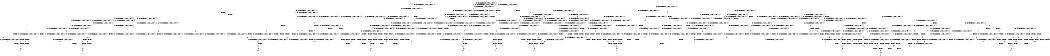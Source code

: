 digraph BCG {
size = "7, 10.5";
center = TRUE;
node [shape = circle];
0 [peripheries = 2];
0 -> 1 [label = "EX !0 !ATOMIC_EXCH_BRANCH (1, +0, TRUE, +0, 3, TRUE) !{0, 1, 2}"];
0 -> 2 [label = "EX !2 !ATOMIC_EXCH_BRANCH (1, +1, TRUE, +0, 2, TRUE) !{0, 1, 2}"];
0 -> 3 [label = "EX !1 !ATOMIC_EXCH_BRANCH (1, +0, TRUE, +0, 1, TRUE) !{0, 1, 2}"];
0 -> 4 [label = "EX !0 !ATOMIC_EXCH_BRANCH (1, +0, TRUE, +0, 3, TRUE) !{0, 1, 2}"];
1 -> 5 [label = "EX !2 !ATOMIC_EXCH_BRANCH (1, +1, TRUE, +0, 2, TRUE) !{0, 1, 2}"];
1 -> 6 [label = "EX !1 !ATOMIC_EXCH_BRANCH (1, +0, TRUE, +0, 1, TRUE) !{0, 1, 2}"];
1 -> 7 [label = "TERMINATE !0"];
2 -> 8 [label = "EX !0 !ATOMIC_EXCH_BRANCH (1, +0, TRUE, +0, 3, FALSE) !{0, 1, 2}"];
2 -> 9 [label = "EX !1 !ATOMIC_EXCH_BRANCH (1, +0, TRUE, +0, 1, FALSE) !{0, 1, 2}"];
2 -> 10 [label = "TERMINATE !2"];
2 -> 11 [label = "EX !0 !ATOMIC_EXCH_BRANCH (1, +0, TRUE, +0, 3, FALSE) !{0, 1, 2}"];
3 -> 3 [label = "EX !1 !ATOMIC_EXCH_BRANCH (1, +0, TRUE, +0, 1, TRUE) !{0, 1, 2}"];
3 -> 6 [label = "EX !0 !ATOMIC_EXCH_BRANCH (1, +0, TRUE, +0, 3, TRUE) !{0, 1, 2}"];
3 -> 12 [label = "EX !2 !ATOMIC_EXCH_BRANCH (1, +1, TRUE, +0, 2, TRUE) !{0, 1, 2}"];
3 -> 13 [label = "EX !0 !ATOMIC_EXCH_BRANCH (1, +0, TRUE, +0, 3, TRUE) !{0, 1, 2}"];
4 -> 14 [label = "EX !1 !ATOMIC_EXCH_BRANCH (1, +0, TRUE, +0, 1, TRUE) !{0, 1, 2}"];
4 -> 15 [label = "EX !2 !ATOMIC_EXCH_BRANCH (1, +1, TRUE, +0, 2, TRUE) !{0, 1, 2}"];
4 -> 13 [label = "EX !1 !ATOMIC_EXCH_BRANCH (1, +0, TRUE, +0, 1, TRUE) !{0, 1, 2}"];
4 -> 16 [label = "TERMINATE !0"];
5 -> 17 [label = "EX !1 !ATOMIC_EXCH_BRANCH (1, +0, TRUE, +0, 1, FALSE) !{0, 1, 2}"];
5 -> 18 [label = "TERMINATE !0"];
5 -> 19 [label = "TERMINATE !2"];
6 -> 6 [label = "EX !1 !ATOMIC_EXCH_BRANCH (1, +0, TRUE, +0, 1, TRUE) !{0, 1, 2}"];
6 -> 20 [label = "EX !2 !ATOMIC_EXCH_BRANCH (1, +1, TRUE, +0, 2, TRUE) !{0, 1, 2}"];
6 -> 21 [label = "TERMINATE !0"];
7 -> 22 [label = "EX !2 !ATOMIC_EXCH_BRANCH (1, +1, TRUE, +0, 2, TRUE) !{1, 2}"];
7 -> 23 [label = "EX !1 !ATOMIC_EXCH_BRANCH (1, +0, TRUE, +0, 1, TRUE) !{1, 2}"];
7 -> 24 [label = "EX !1 !ATOMIC_EXCH_BRANCH (1, +0, TRUE, +0, 1, TRUE) !{1, 2}"];
8 -> 5 [label = "EX !0 !ATOMIC_EXCH_BRANCH (1, +1, TRUE, +0, 3, TRUE) !{0, 1, 2}"];
8 -> 25 [label = "EX !1 !ATOMIC_EXCH_BRANCH (1, +0, TRUE, +0, 1, TRUE) !{0, 1, 2}"];
8 -> 26 [label = "TERMINATE !2"];
8 -> 15 [label = "EX !0 !ATOMIC_EXCH_BRANCH (1, +1, TRUE, +0, 3, TRUE) !{0, 1, 2}"];
9 -> 27 [label = "EX !0 !ATOMIC_EXCH_BRANCH (1, +0, TRUE, +0, 3, TRUE) !{0, 1, 2}"];
9 -> 28 [label = "TERMINATE !2"];
9 -> 29 [label = "TERMINATE !1"];
9 -> 30 [label = "EX !0 !ATOMIC_EXCH_BRANCH (1, +0, TRUE, +0, 3, TRUE) !{0, 1, 2}"];
10 -> 31 [label = "EX !0 !ATOMIC_EXCH_BRANCH (1, +0, TRUE, +0, 3, FALSE) !{0, 1}"];
10 -> 32 [label = "EX !1 !ATOMIC_EXCH_BRANCH (1, +0, TRUE, +0, 1, FALSE) !{0, 1}"];
10 -> 33 [label = "EX !0 !ATOMIC_EXCH_BRANCH (1, +0, TRUE, +0, 3, FALSE) !{0, 1}"];
11 -> 34 [label = "EX !1 !ATOMIC_EXCH_BRANCH (1, +0, TRUE, +0, 1, TRUE) !{0, 1, 2}"];
11 -> 15 [label = "EX !0 !ATOMIC_EXCH_BRANCH (1, +1, TRUE, +0, 3, TRUE) !{0, 1, 2}"];
11 -> 35 [label = "EX !1 !ATOMIC_EXCH_BRANCH (1, +0, TRUE, +0, 1, TRUE) !{0, 1, 2}"];
11 -> 36 [label = "TERMINATE !2"];
12 -> 9 [label = "EX !1 !ATOMIC_EXCH_BRANCH (1, +0, TRUE, +0, 1, FALSE) !{0, 1, 2}"];
12 -> 37 [label = "EX !0 !ATOMIC_EXCH_BRANCH (1, +0, TRUE, +0, 3, FALSE) !{0, 1, 2}"];
12 -> 38 [label = "TERMINATE !2"];
12 -> 39 [label = "EX !0 !ATOMIC_EXCH_BRANCH (1, +0, TRUE, +0, 3, FALSE) !{0, 1, 2}"];
13 -> 14 [label = "EX !1 !ATOMIC_EXCH_BRANCH (1, +0, TRUE, +0, 1, TRUE) !{0, 1, 2}"];
13 -> 13 [label = "EX !1 !ATOMIC_EXCH_BRANCH (1, +0, TRUE, +0, 1, TRUE) !{0, 1, 2}"];
13 -> 40 [label = "EX !2 !ATOMIC_EXCH_BRANCH (1, +1, TRUE, +0, 2, TRUE) !{0, 1, 2}"];
13 -> 41 [label = "TERMINATE !0"];
14 -> 42 [label = "EX !2 !ATOMIC_EXCH_BRANCH (1, +1, TRUE, +0, 2, TRUE) !{0, 1, 2}"];
14 -> 14 [label = "EX !1 !ATOMIC_EXCH_BRANCH (1, +0, TRUE, +0, 1, TRUE) !{0, 1, 2}"];
14 -> 43 [label = "EX !2 !ATOMIC_EXCH_BRANCH (1, +1, TRUE, +0, 2, TRUE) !{0, 1, 2}"];
14 -> 44 [label = "TERMINATE !0"];
15 -> 45 [label = "EX !1 !ATOMIC_EXCH_BRANCH (1, +0, TRUE, +0, 1, FALSE) !{0, 1, 2}"];
15 -> 46 [label = "EX !1 !ATOMIC_EXCH_BRANCH (1, +0, TRUE, +0, 1, FALSE) !{0, 1, 2}"];
15 -> 47 [label = "TERMINATE !0"];
15 -> 48 [label = "TERMINATE !2"];
16 -> 49 [label = "EX !2 !ATOMIC_EXCH_BRANCH (1, +1, TRUE, +0, 2, TRUE) !{1, 2}"];
16 -> 50 [label = "EX !1 !ATOMIC_EXCH_BRANCH (1, +0, TRUE, +0, 1, TRUE) !{1, 2}"];
17 -> 51 [label = "TERMINATE !0"];
17 -> 52 [label = "TERMINATE !2"];
17 -> 53 [label = "TERMINATE !1"];
18 -> 54 [label = "EX !1 !ATOMIC_EXCH_BRANCH (1, +0, TRUE, +0, 1, FALSE) !{1, 2}"];
18 -> 55 [label = "TERMINATE !2"];
18 -> 56 [label = "EX !1 !ATOMIC_EXCH_BRANCH (1, +0, TRUE, +0, 1, FALSE) !{1, 2}"];
19 -> 57 [label = "EX !1 !ATOMIC_EXCH_BRANCH (1, +0, TRUE, +0, 1, FALSE) !{0, 1}"];
19 -> 55 [label = "TERMINATE !0"];
20 -> 17 [label = "EX !1 !ATOMIC_EXCH_BRANCH (1, +0, TRUE, +0, 1, FALSE) !{0, 1, 2}"];
20 -> 58 [label = "TERMINATE !0"];
20 -> 59 [label = "TERMINATE !2"];
21 -> 23 [label = "EX !1 !ATOMIC_EXCH_BRANCH (1, +0, TRUE, +0, 1, TRUE) !{1, 2}"];
21 -> 60 [label = "EX !2 !ATOMIC_EXCH_BRANCH (1, +1, TRUE, +0, 2, TRUE) !{1, 2}"];
21 -> 24 [label = "EX !1 !ATOMIC_EXCH_BRANCH (1, +0, TRUE, +0, 1, TRUE) !{1, 2}"];
22 -> 54 [label = "EX !1 !ATOMIC_EXCH_BRANCH (1, +0, TRUE, +0, 1, FALSE) !{1, 2}"];
22 -> 55 [label = "TERMINATE !2"];
22 -> 56 [label = "EX !1 !ATOMIC_EXCH_BRANCH (1, +0, TRUE, +0, 1, FALSE) !{1, 2}"];
23 -> 23 [label = "EX !1 !ATOMIC_EXCH_BRANCH (1, +0, TRUE, +0, 1, TRUE) !{1, 2}"];
23 -> 60 [label = "EX !2 !ATOMIC_EXCH_BRANCH (1, +1, TRUE, +0, 2, TRUE) !{1, 2}"];
23 -> 24 [label = "EX !1 !ATOMIC_EXCH_BRANCH (1, +0, TRUE, +0, 1, TRUE) !{1, 2}"];
24 -> 61 [label = "EX !2 !ATOMIC_EXCH_BRANCH (1, +1, TRUE, +0, 2, TRUE) !{1, 2}"];
24 -> 24 [label = "EX !1 !ATOMIC_EXCH_BRANCH (1, +0, TRUE, +0, 1, TRUE) !{1, 2}"];
24 -> 62 [label = "EX !2 !ATOMIC_EXCH_BRANCH (1, +1, TRUE, +0, 2, TRUE) !{1, 2}"];
25 -> 20 [label = "EX !0 !ATOMIC_EXCH_BRANCH (1, +1, TRUE, +0, 3, TRUE) !{0, 1, 2}"];
25 -> 25 [label = "EX !1 !ATOMIC_EXCH_BRANCH (1, +0, TRUE, +0, 1, TRUE) !{0, 1, 2}"];
25 -> 63 [label = "TERMINATE !2"];
25 -> 40 [label = "EX !0 !ATOMIC_EXCH_BRANCH (1, +1, TRUE, +0, 3, TRUE) !{0, 1, 2}"];
26 -> 64 [label = "EX !0 !ATOMIC_EXCH_BRANCH (1, +1, TRUE, +0, 3, TRUE) !{0, 1}"];
26 -> 65 [label = "EX !1 !ATOMIC_EXCH_BRANCH (1, +0, TRUE, +0, 1, TRUE) !{0, 1}"];
26 -> 66 [label = "EX !0 !ATOMIC_EXCH_BRANCH (1, +1, TRUE, +0, 3, TRUE) !{0, 1}"];
27 -> 51 [label = "TERMINATE !0"];
27 -> 52 [label = "TERMINATE !2"];
27 -> 53 [label = "TERMINATE !1"];
28 -> 67 [label = "EX !0 !ATOMIC_EXCH_BRANCH (1, +0, TRUE, +0, 3, TRUE) !{0, 1}"];
28 -> 68 [label = "TERMINATE !1"];
28 -> 69 [label = "EX !0 !ATOMIC_EXCH_BRANCH (1, +0, TRUE, +0, 3, TRUE) !{0, 1}"];
29 -> 70 [label = "EX !0 !ATOMIC_EXCH_BRANCH (1, +0, TRUE, +0, 3, TRUE) !{0, 2}"];
29 -> 68 [label = "TERMINATE !2"];
29 -> 71 [label = "EX !0 !ATOMIC_EXCH_BRANCH (1, +0, TRUE, +0, 3, TRUE) !{0, 2}"];
30 -> 72 [label = "TERMINATE !0"];
30 -> 73 [label = "TERMINATE !2"];
30 -> 74 [label = "TERMINATE !1"];
31 -> 64 [label = "EX !0 !ATOMIC_EXCH_BRANCH (1, +1, TRUE, +0, 3, TRUE) !{0, 1}"];
31 -> 65 [label = "EX !1 !ATOMIC_EXCH_BRANCH (1, +0, TRUE, +0, 1, TRUE) !{0, 1}"];
31 -> 66 [label = "EX !0 !ATOMIC_EXCH_BRANCH (1, +1, TRUE, +0, 3, TRUE) !{0, 1}"];
32 -> 67 [label = "EX !0 !ATOMIC_EXCH_BRANCH (1, +0, TRUE, +0, 3, TRUE) !{0, 1}"];
32 -> 68 [label = "TERMINATE !1"];
32 -> 69 [label = "EX !0 !ATOMIC_EXCH_BRANCH (1, +0, TRUE, +0, 3, TRUE) !{0, 1}"];
33 -> 75 [label = "EX !1 !ATOMIC_EXCH_BRANCH (1, +0, TRUE, +0, 1, TRUE) !{0, 1}"];
33 -> 66 [label = "EX !0 !ATOMIC_EXCH_BRANCH (1, +1, TRUE, +0, 3, TRUE) !{0, 1}"];
33 -> 76 [label = "EX !1 !ATOMIC_EXCH_BRANCH (1, +0, TRUE, +0, 1, TRUE) !{0, 1}"];
34 -> 43 [label = "EX !0 !ATOMIC_EXCH_BRANCH (1, +1, TRUE, +0, 3, TRUE) !{0, 1, 2}"];
34 -> 34 [label = "EX !1 !ATOMIC_EXCH_BRANCH (1, +0, TRUE, +0, 1, TRUE) !{0, 1, 2}"];
34 -> 77 [label = "TERMINATE !2"];
35 -> 34 [label = "EX !1 !ATOMIC_EXCH_BRANCH (1, +0, TRUE, +0, 1, TRUE) !{0, 1, 2}"];
35 -> 40 [label = "EX !0 !ATOMIC_EXCH_BRANCH (1, +1, TRUE, +0, 3, TRUE) !{0, 1, 2}"];
35 -> 35 [label = "EX !1 !ATOMIC_EXCH_BRANCH (1, +0, TRUE, +0, 1, TRUE) !{0, 1, 2}"];
35 -> 78 [label = "TERMINATE !2"];
36 -> 79 [label = "EX !0 !ATOMIC_EXCH_BRANCH (1, +1, TRUE, +0, 3, TRUE) !{0, 1}"];
36 -> 80 [label = "EX !1 !ATOMIC_EXCH_BRANCH (1, +0, TRUE, +0, 1, TRUE) !{0, 1}"];
37 -> 20 [label = "EX !0 !ATOMIC_EXCH_BRANCH (1, +1, TRUE, +0, 3, TRUE) !{0, 1, 2}"];
37 -> 25 [label = "EX !1 !ATOMIC_EXCH_BRANCH (1, +0, TRUE, +0, 1, TRUE) !{0, 1, 2}"];
37 -> 63 [label = "TERMINATE !2"];
37 -> 40 [label = "EX !0 !ATOMIC_EXCH_BRANCH (1, +1, TRUE, +0, 3, TRUE) !{0, 1, 2}"];
38 -> 32 [label = "EX !1 !ATOMIC_EXCH_BRANCH (1, +0, TRUE, +0, 1, FALSE) !{0, 1}"];
38 -> 81 [label = "EX !0 !ATOMIC_EXCH_BRANCH (1, +0, TRUE, +0, 3, FALSE) !{0, 1}"];
38 -> 82 [label = "EX !0 !ATOMIC_EXCH_BRANCH (1, +0, TRUE, +0, 3, FALSE) !{0, 1}"];
39 -> 34 [label = "EX !1 !ATOMIC_EXCH_BRANCH (1, +0, TRUE, +0, 1, TRUE) !{0, 1, 2}"];
39 -> 40 [label = "EX !0 !ATOMIC_EXCH_BRANCH (1, +1, TRUE, +0, 3, TRUE) !{0, 1, 2}"];
39 -> 35 [label = "EX !1 !ATOMIC_EXCH_BRANCH (1, +0, TRUE, +0, 1, TRUE) !{0, 1, 2}"];
39 -> 78 [label = "TERMINATE !2"];
40 -> 45 [label = "EX !1 !ATOMIC_EXCH_BRANCH (1, +0, TRUE, +0, 1, FALSE) !{0, 1, 2}"];
40 -> 46 [label = "EX !1 !ATOMIC_EXCH_BRANCH (1, +0, TRUE, +0, 1, FALSE) !{0, 1, 2}"];
40 -> 83 [label = "TERMINATE !0"];
40 -> 84 [label = "TERMINATE !2"];
41 -> 50 [label = "EX !1 !ATOMIC_EXCH_BRANCH (1, +0, TRUE, +0, 1, TRUE) !{1, 2}"];
41 -> 85 [label = "EX !2 !ATOMIC_EXCH_BRANCH (1, +1, TRUE, +0, 2, TRUE) !{1, 2}"];
42 -> 86 [label = "EX !1 !ATOMIC_EXCH_BRANCH (1, +0, TRUE, +0, 1, FALSE) !{0, 1, 2}"];
42 -> 87 [label = "TERMINATE !0"];
42 -> 88 [label = "TERMINATE !2"];
43 -> 45 [label = "EX !1 !ATOMIC_EXCH_BRANCH (1, +0, TRUE, +0, 1, FALSE) !{0, 1, 2}"];
43 -> 89 [label = "TERMINATE !0"];
43 -> 90 [label = "TERMINATE !2"];
44 -> 91 [label = "EX !1 !ATOMIC_EXCH_BRANCH (1, +0, TRUE, +0, 1, TRUE) !{1, 2}"];
44 -> 92 [label = "EX !2 !ATOMIC_EXCH_BRANCH (1, +1, TRUE, +0, 2, TRUE) !{1, 2}"];
45 -> 93 [label = "TERMINATE !0"];
45 -> 94 [label = "TERMINATE !2"];
45 -> 95 [label = "TERMINATE !1"];
46 -> 72 [label = "TERMINATE !0"];
46 -> 73 [label = "TERMINATE !2"];
46 -> 74 [label = "TERMINATE !1"];
47 -> 96 [label = "EX !1 !ATOMIC_EXCH_BRANCH (1, +0, TRUE, +0, 1, FALSE) !{1, 2}"];
47 -> 97 [label = "TERMINATE !2"];
48 -> 98 [label = "EX !1 !ATOMIC_EXCH_BRANCH (1, +0, TRUE, +0, 1, FALSE) !{0, 1}"];
48 -> 97 [label = "TERMINATE !0"];
49 -> 96 [label = "EX !1 !ATOMIC_EXCH_BRANCH (1, +0, TRUE, +0, 1, FALSE) !{1, 2}"];
49 -> 97 [label = "TERMINATE !2"];
50 -> 50 [label = "EX !1 !ATOMIC_EXCH_BRANCH (1, +0, TRUE, +0, 1, TRUE) !{1, 2}"];
50 -> 85 [label = "EX !2 !ATOMIC_EXCH_BRANCH (1, +1, TRUE, +0, 2, TRUE) !{1, 2}"];
51 -> 99 [label = "TERMINATE !2"];
51 -> 100 [label = "TERMINATE !1"];
52 -> 99 [label = "TERMINATE !0"];
52 -> 101 [label = "TERMINATE !1"];
53 -> 100 [label = "TERMINATE !0"];
53 -> 101 [label = "TERMINATE !2"];
54 -> 99 [label = "TERMINATE !2"];
54 -> 100 [label = "TERMINATE !1"];
55 -> 102 [label = "EX !1 !ATOMIC_EXCH_BRANCH (1, +0, TRUE, +0, 1, FALSE) !{1}"];
55 -> 103 [label = "EX !1 !ATOMIC_EXCH_BRANCH (1, +0, TRUE, +0, 1, FALSE) !{1}"];
56 -> 104 [label = "TERMINATE !2"];
56 -> 105 [label = "TERMINATE !1"];
57 -> 99 [label = "TERMINATE !0"];
57 -> 101 [label = "TERMINATE !1"];
58 -> 54 [label = "EX !1 !ATOMIC_EXCH_BRANCH (1, +0, TRUE, +0, 1, FALSE) !{1, 2}"];
58 -> 106 [label = "TERMINATE !2"];
58 -> 56 [label = "EX !1 !ATOMIC_EXCH_BRANCH (1, +0, TRUE, +0, 1, FALSE) !{1, 2}"];
59 -> 57 [label = "EX !1 !ATOMIC_EXCH_BRANCH (1, +0, TRUE, +0, 1, FALSE) !{0, 1}"];
59 -> 106 [label = "TERMINATE !0"];
60 -> 54 [label = "EX !1 !ATOMIC_EXCH_BRANCH (1, +0, TRUE, +0, 1, FALSE) !{1, 2}"];
60 -> 106 [label = "TERMINATE !2"];
60 -> 56 [label = "EX !1 !ATOMIC_EXCH_BRANCH (1, +0, TRUE, +0, 1, FALSE) !{1, 2}"];
61 -> 107 [label = "EX !1 !ATOMIC_EXCH_BRANCH (1, +0, TRUE, +0, 1, FALSE) !{1, 2}"];
61 -> 108 [label = "TERMINATE !2"];
61 -> 56 [label = "EX !1 !ATOMIC_EXCH_BRANCH (1, +0, TRUE, +0, 1, FALSE) !{1, 2}"];
62 -> 56 [label = "EX !1 !ATOMIC_EXCH_BRANCH (1, +0, TRUE, +0, 1, FALSE) !{1, 2}"];
62 -> 109 [label = "TERMINATE !2"];
63 -> 110 [label = "EX !0 !ATOMIC_EXCH_BRANCH (1, +1, TRUE, +0, 3, TRUE) !{0, 1}"];
63 -> 65 [label = "EX !1 !ATOMIC_EXCH_BRANCH (1, +0, TRUE, +0, 1, TRUE) !{0, 1}"];
63 -> 111 [label = "EX !0 !ATOMIC_EXCH_BRANCH (1, +1, TRUE, +0, 3, TRUE) !{0, 1}"];
64 -> 57 [label = "EX !1 !ATOMIC_EXCH_BRANCH (1, +0, TRUE, +0, 1, FALSE) !{0, 1}"];
64 -> 55 [label = "TERMINATE !0"];
65 -> 110 [label = "EX !0 !ATOMIC_EXCH_BRANCH (1, +1, TRUE, +0, 3, TRUE) !{0, 1}"];
65 -> 65 [label = "EX !1 !ATOMIC_EXCH_BRANCH (1, +0, TRUE, +0, 1, TRUE) !{0, 1}"];
65 -> 111 [label = "EX !0 !ATOMIC_EXCH_BRANCH (1, +1, TRUE, +0, 3, TRUE) !{0, 1}"];
66 -> 112 [label = "EX !1 !ATOMIC_EXCH_BRANCH (1, +0, TRUE, +0, 1, FALSE) !{0, 1}"];
66 -> 113 [label = "EX !1 !ATOMIC_EXCH_BRANCH (1, +0, TRUE, +0, 1, FALSE) !{0, 1}"];
66 -> 114 [label = "TERMINATE !0"];
67 -> 99 [label = "TERMINATE !0"];
67 -> 101 [label = "TERMINATE !1"];
68 -> 115 [label = "EX !0 !ATOMIC_EXCH_BRANCH (1, +0, TRUE, +0, 3, TRUE) !{0}"];
68 -> 116 [label = "EX !0 !ATOMIC_EXCH_BRANCH (1, +0, TRUE, +0, 3, TRUE) !{0}"];
69 -> 117 [label = "TERMINATE !0"];
69 -> 118 [label = "TERMINATE !1"];
70 -> 100 [label = "TERMINATE !0"];
70 -> 101 [label = "TERMINATE !2"];
71 -> 119 [label = "TERMINATE !0"];
71 -> 120 [label = "TERMINATE !2"];
72 -> 121 [label = "TERMINATE !2"];
72 -> 122 [label = "TERMINATE !1"];
73 -> 121 [label = "TERMINATE !0"];
73 -> 123 [label = "TERMINATE !1"];
74 -> 122 [label = "TERMINATE !0"];
74 -> 123 [label = "TERMINATE !2"];
75 -> 124 [label = "EX !0 !ATOMIC_EXCH_BRANCH (1, +1, TRUE, +0, 3, TRUE) !{0, 1}"];
75 -> 75 [label = "EX !1 !ATOMIC_EXCH_BRANCH (1, +0, TRUE, +0, 1, TRUE) !{0, 1}"];
75 -> 111 [label = "EX !0 !ATOMIC_EXCH_BRANCH (1, +1, TRUE, +0, 3, TRUE) !{0, 1}"];
76 -> 75 [label = "EX !1 !ATOMIC_EXCH_BRANCH (1, +0, TRUE, +0, 1, TRUE) !{0, 1}"];
76 -> 111 [label = "EX !0 !ATOMIC_EXCH_BRANCH (1, +1, TRUE, +0, 3, TRUE) !{0, 1}"];
76 -> 76 [label = "EX !1 !ATOMIC_EXCH_BRANCH (1, +0, TRUE, +0, 1, TRUE) !{0, 1}"];
77 -> 125 [label = "EX !0 !ATOMIC_EXCH_BRANCH (1, +1, TRUE, +0, 3, TRUE) !{0, 1}"];
77 -> 126 [label = "EX !1 !ATOMIC_EXCH_BRANCH (1, +0, TRUE, +0, 1, TRUE) !{0, 1}"];
78 -> 127 [label = "EX !0 !ATOMIC_EXCH_BRANCH (1, +1, TRUE, +0, 3, TRUE) !{0, 1}"];
78 -> 80 [label = "EX !1 !ATOMIC_EXCH_BRANCH (1, +0, TRUE, +0, 1, TRUE) !{0, 1}"];
79 -> 98 [label = "EX !1 !ATOMIC_EXCH_BRANCH (1, +0, TRUE, +0, 1, FALSE) !{0, 1}"];
79 -> 97 [label = "TERMINATE !0"];
80 -> 127 [label = "EX !0 !ATOMIC_EXCH_BRANCH (1, +1, TRUE, +0, 3, TRUE) !{0, 1}"];
80 -> 80 [label = "EX !1 !ATOMIC_EXCH_BRANCH (1, +0, TRUE, +0, 1, TRUE) !{0, 1}"];
81 -> 110 [label = "EX !0 !ATOMIC_EXCH_BRANCH (1, +1, TRUE, +0, 3, TRUE) !{0, 1}"];
81 -> 65 [label = "EX !1 !ATOMIC_EXCH_BRANCH (1, +0, TRUE, +0, 1, TRUE) !{0, 1}"];
81 -> 111 [label = "EX !0 !ATOMIC_EXCH_BRANCH (1, +1, TRUE, +0, 3, TRUE) !{0, 1}"];
82 -> 75 [label = "EX !1 !ATOMIC_EXCH_BRANCH (1, +0, TRUE, +0, 1, TRUE) !{0, 1}"];
82 -> 111 [label = "EX !0 !ATOMIC_EXCH_BRANCH (1, +1, TRUE, +0, 3, TRUE) !{0, 1}"];
82 -> 76 [label = "EX !1 !ATOMIC_EXCH_BRANCH (1, +0, TRUE, +0, 1, TRUE) !{0, 1}"];
83 -> 96 [label = "EX !1 !ATOMIC_EXCH_BRANCH (1, +0, TRUE, +0, 1, FALSE) !{1, 2}"];
83 -> 128 [label = "TERMINATE !2"];
84 -> 98 [label = "EX !1 !ATOMIC_EXCH_BRANCH (1, +0, TRUE, +0, 1, FALSE) !{0, 1}"];
84 -> 128 [label = "TERMINATE !0"];
85 -> 96 [label = "EX !1 !ATOMIC_EXCH_BRANCH (1, +0, TRUE, +0, 1, FALSE) !{1, 2}"];
85 -> 128 [label = "TERMINATE !2"];
86 -> 129 [label = "TERMINATE !0"];
86 -> 130 [label = "TERMINATE !2"];
86 -> 131 [label = "TERMINATE !1"];
87 -> 132 [label = "EX !1 !ATOMIC_EXCH_BRANCH (1, +0, TRUE, +0, 1, FALSE) !{1, 2}"];
87 -> 133 [label = "TERMINATE !2"];
88 -> 134 [label = "EX !1 !ATOMIC_EXCH_BRANCH (1, +0, TRUE, +0, 1, FALSE) !{0, 1}"];
88 -> 133 [label = "TERMINATE !0"];
89 -> 135 [label = "EX !1 !ATOMIC_EXCH_BRANCH (1, +0, TRUE, +0, 1, FALSE) !{1, 2}"];
89 -> 136 [label = "TERMINATE !2"];
90 -> 137 [label = "EX !1 !ATOMIC_EXCH_BRANCH (1, +0, TRUE, +0, 1, FALSE) !{0, 1}"];
90 -> 136 [label = "TERMINATE !0"];
91 -> 91 [label = "EX !1 !ATOMIC_EXCH_BRANCH (1, +0, TRUE, +0, 1, TRUE) !{1, 2}"];
91 -> 92 [label = "EX !2 !ATOMIC_EXCH_BRANCH (1, +1, TRUE, +0, 2, TRUE) !{1, 2}"];
92 -> 135 [label = "EX !1 !ATOMIC_EXCH_BRANCH (1, +0, TRUE, +0, 1, FALSE) !{1, 2}"];
92 -> 136 [label = "TERMINATE !2"];
93 -> 138 [label = "TERMINATE !2"];
93 -> 139 [label = "TERMINATE !1"];
94 -> 138 [label = "TERMINATE !0"];
94 -> 140 [label = "TERMINATE !1"];
95 -> 139 [label = "TERMINATE !0"];
95 -> 140 [label = "TERMINATE !2"];
96 -> 121 [label = "TERMINATE !2"];
96 -> 122 [label = "TERMINATE !1"];
97 -> 141 [label = "EX !1 !ATOMIC_EXCH_BRANCH (1, +0, TRUE, +0, 1, FALSE) !{1}"];
98 -> 121 [label = "TERMINATE !0"];
98 -> 123 [label = "TERMINATE !1"];
99 -> 142 [label = "TERMINATE !1"];
100 -> 142 [label = "TERMINATE !2"];
101 -> 142 [label = "TERMINATE !0"];
102 -> 142 [label = "TERMINATE !1"];
103 -> 143 [label = "TERMINATE !1"];
104 -> 144 [label = "TERMINATE !1"];
105 -> 144 [label = "TERMINATE !2"];
106 -> 102 [label = "EX !1 !ATOMIC_EXCH_BRANCH (1, +0, TRUE, +0, 1, FALSE) !{1}"];
106 -> 103 [label = "EX !1 !ATOMIC_EXCH_BRANCH (1, +0, TRUE, +0, 1, FALSE) !{1}"];
107 -> 145 [label = "TERMINATE !2"];
107 -> 146 [label = "TERMINATE !1"];
108 -> 147 [label = "EX !1 !ATOMIC_EXCH_BRANCH (1, +0, TRUE, +0, 1, FALSE) !{1}"];
109 -> 148 [label = "EX !1 !ATOMIC_EXCH_BRANCH (1, +0, TRUE, +0, 1, FALSE) !{1}"];
110 -> 57 [label = "EX !1 !ATOMIC_EXCH_BRANCH (1, +0, TRUE, +0, 1, FALSE) !{0, 1}"];
110 -> 106 [label = "TERMINATE !0"];
111 -> 112 [label = "EX !1 !ATOMIC_EXCH_BRANCH (1, +0, TRUE, +0, 1, FALSE) !{0, 1}"];
111 -> 113 [label = "EX !1 !ATOMIC_EXCH_BRANCH (1, +0, TRUE, +0, 1, FALSE) !{0, 1}"];
111 -> 149 [label = "TERMINATE !0"];
112 -> 150 [label = "TERMINATE !0"];
112 -> 151 [label = "TERMINATE !1"];
113 -> 117 [label = "TERMINATE !0"];
113 -> 118 [label = "TERMINATE !1"];
114 -> 152 [label = "EX !1 !ATOMIC_EXCH_BRANCH (1, +0, TRUE, +0, 1, FALSE) !{1}"];
115 -> 142 [label = "TERMINATE !0"];
116 -> 153 [label = "TERMINATE !0"];
117 -> 154 [label = "TERMINATE !1"];
118 -> 154 [label = "TERMINATE !0"];
119 -> 155 [label = "TERMINATE !2"];
120 -> 155 [label = "TERMINATE !0"];
121 -> 156 [label = "TERMINATE !1"];
122 -> 156 [label = "TERMINATE !2"];
123 -> 156 [label = "TERMINATE !0"];
124 -> 112 [label = "EX !1 !ATOMIC_EXCH_BRANCH (1, +0, TRUE, +0, 1, FALSE) !{0, 1}"];
124 -> 157 [label = "TERMINATE !0"];
125 -> 137 [label = "EX !1 !ATOMIC_EXCH_BRANCH (1, +0, TRUE, +0, 1, FALSE) !{0, 1}"];
125 -> 136 [label = "TERMINATE !0"];
126 -> 125 [label = "EX !0 !ATOMIC_EXCH_BRANCH (1, +1, TRUE, +0, 3, TRUE) !{0, 1}"];
126 -> 126 [label = "EX !1 !ATOMIC_EXCH_BRANCH (1, +0, TRUE, +0, 1, TRUE) !{0, 1}"];
127 -> 98 [label = "EX !1 !ATOMIC_EXCH_BRANCH (1, +0, TRUE, +0, 1, FALSE) !{0, 1}"];
127 -> 128 [label = "TERMINATE !0"];
128 -> 141 [label = "EX !1 !ATOMIC_EXCH_BRANCH (1, +0, TRUE, +0, 1, FALSE) !{1}"];
129 -> 158 [label = "TERMINATE !2"];
129 -> 159 [label = "TERMINATE !1"];
130 -> 158 [label = "TERMINATE !0"];
130 -> 160 [label = "TERMINATE !1"];
131 -> 159 [label = "TERMINATE !0"];
131 -> 160 [label = "TERMINATE !2"];
132 -> 158 [label = "TERMINATE !2"];
132 -> 159 [label = "TERMINATE !1"];
133 -> 161 [label = "EX !1 !ATOMIC_EXCH_BRANCH (1, +0, TRUE, +0, 1, FALSE) !{1}"];
134 -> 158 [label = "TERMINATE !0"];
134 -> 160 [label = "TERMINATE !1"];
135 -> 138 [label = "TERMINATE !2"];
135 -> 139 [label = "TERMINATE !1"];
136 -> 162 [label = "EX !1 !ATOMIC_EXCH_BRANCH (1, +0, TRUE, +0, 1, FALSE) !{1}"];
137 -> 138 [label = "TERMINATE !0"];
137 -> 140 [label = "TERMINATE !1"];
138 -> 163 [label = "TERMINATE !1"];
139 -> 163 [label = "TERMINATE !2"];
140 -> 163 [label = "TERMINATE !0"];
141 -> 156 [label = "TERMINATE !1"];
142 -> 164 [label = "exit"];
143 -> 165 [label = "exit"];
144 -> 166 [label = "exit"];
145 -> 167 [label = "TERMINATE !1"];
146 -> 167 [label = "TERMINATE !2"];
147 -> 167 [label = "TERMINATE !1"];
148 -> 144 [label = "TERMINATE !1"];
149 -> 152 [label = "EX !1 !ATOMIC_EXCH_BRANCH (1, +0, TRUE, +0, 1, FALSE) !{1}"];
150 -> 168 [label = "TERMINATE !1"];
151 -> 168 [label = "TERMINATE !0"];
152 -> 154 [label = "TERMINATE !1"];
153 -> 169 [label = "exit"];
154 -> 170 [label = "exit"];
155 -> 171 [label = "exit"];
156 -> 172 [label = "exit"];
157 -> 173 [label = "EX !1 !ATOMIC_EXCH_BRANCH (1, +0, TRUE, +0, 1, FALSE) !{1}"];
158 -> 174 [label = "TERMINATE !1"];
159 -> 174 [label = "TERMINATE !2"];
160 -> 174 [label = "TERMINATE !0"];
161 -> 174 [label = "TERMINATE !1"];
162 -> 163 [label = "TERMINATE !1"];
163 -> 175 [label = "exit"];
167 -> 176 [label = "exit"];
168 -> 177 [label = "exit"];
173 -> 168 [label = "TERMINATE !1"];
174 -> 178 [label = "exit"];
}
